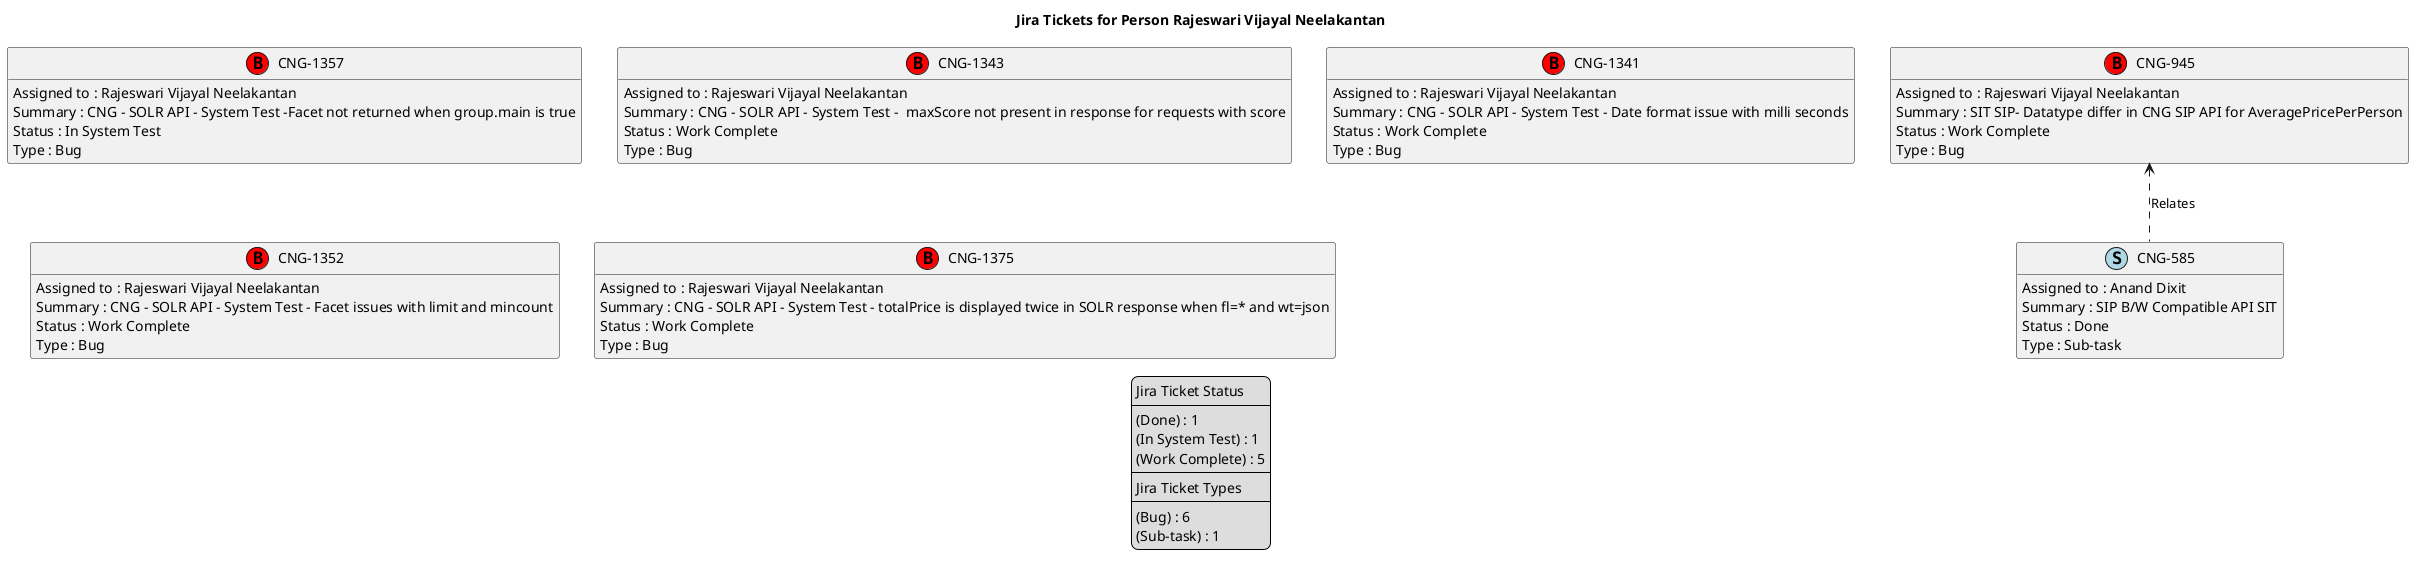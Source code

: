@startuml
'https://plantuml.com/class-diagram

' GENERATE CLASS DIAGRAM ===========
' Generated at    : Fri May 03 10:09:59 CEST 2024

title Jira Tickets for Person Rajeswari Vijayal Neelakantan
hide empty members

legend
Jira Ticket Status
----
(Done) : 1
(In System Test) : 1
(Work Complete) : 5
----
Jira Ticket Types
----
(Bug) : 6
(Sub-task) : 1
end legend


' Tickets =======
class "CNG-945" << (B,red) >> {
  Assigned to : Rajeswari Vijayal Neelakantan
  Summary : SIT SIP- Datatype differ in CNG SIP API for AveragePricePerPerson
  Status : Work Complete
  Type : Bug
}

class "CNG-585" << (S,lightblue) >> {
  Assigned to : Anand Dixit
  Summary : SIP B/W Compatible API SIT
  Status : Done
  Type : Sub-task
}

class "CNG-1357" << (B,red) >> {
  Assigned to : Rajeswari Vijayal Neelakantan
  Summary : CNG - SOLR API - System Test -Facet not returned when group.main is true
  Status : In System Test
  Type : Bug
}

class "CNG-1343" << (B,red) >> {
  Assigned to : Rajeswari Vijayal Neelakantan
  Summary : CNG - SOLR API - System Test -  maxScore not present in response for requests with score
  Status : Work Complete
  Type : Bug
}

class "CNG-1341" << (B,red) >> {
  Assigned to : Rajeswari Vijayal Neelakantan
  Summary : CNG - SOLR API - System Test - Date format issue with milli seconds
  Status : Work Complete
  Type : Bug
}

class "CNG-1352" << (B,red) >> {
  Assigned to : Rajeswari Vijayal Neelakantan
  Summary : CNG - SOLR API - System Test - Facet issues with limit and mincount
  Status : Work Complete
  Type : Bug
}

class "CNG-1375" << (B,red) >> {
  Assigned to : Rajeswari Vijayal Neelakantan
  Summary : CNG - SOLR API - System Test - totalPrice is displayed twice in SOLR response when fl=* and wt=json
  Status : Work Complete
  Type : Bug
}



' Links =======
"CNG-945" <.. "CNG-585" : Relates


@enduml
